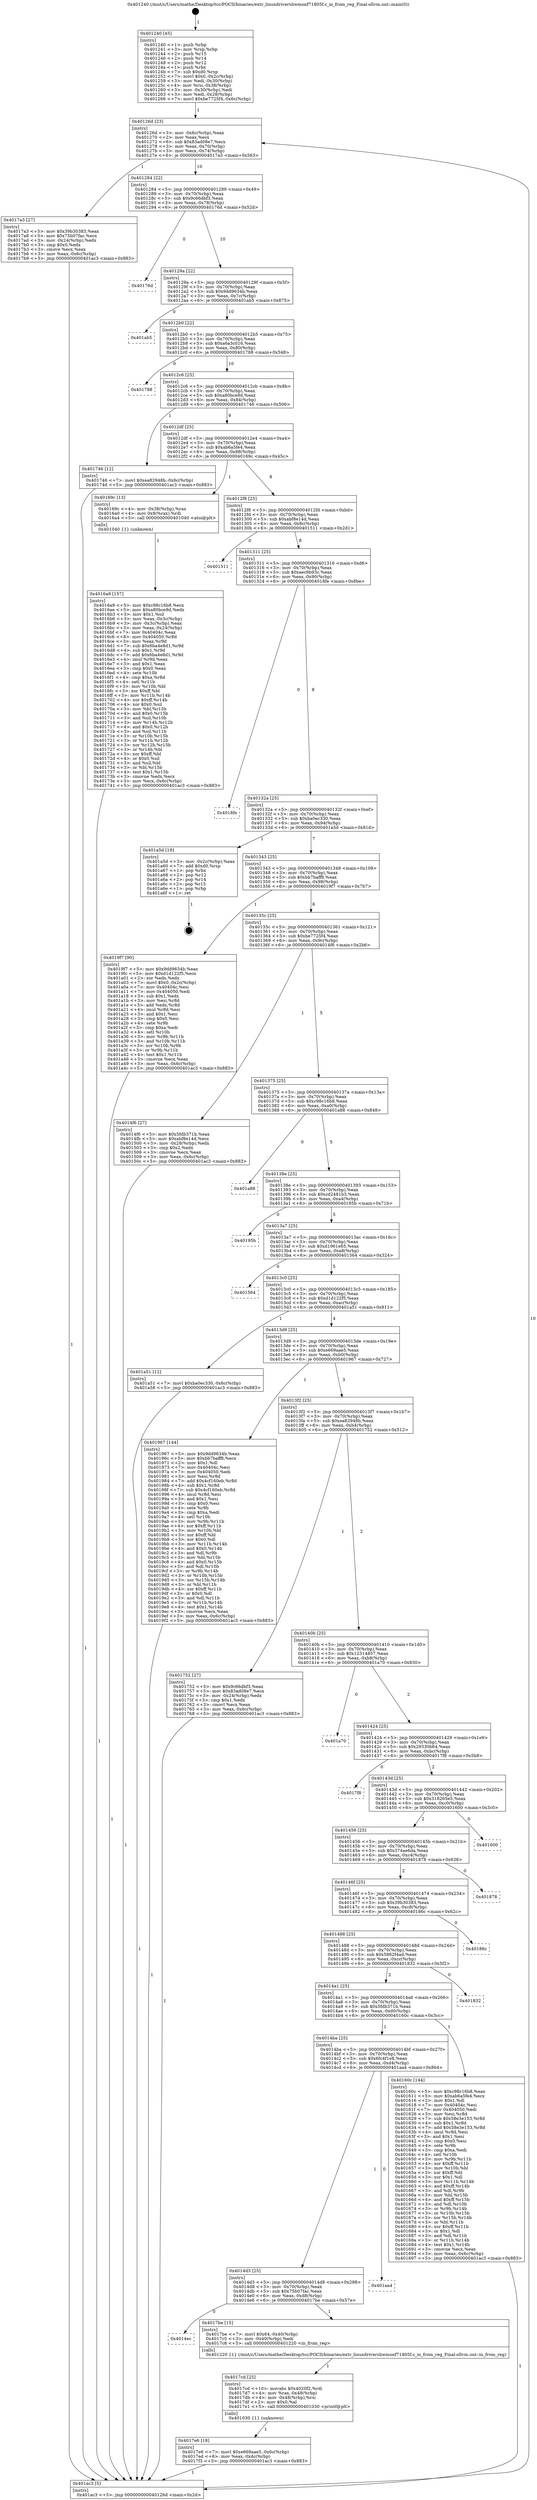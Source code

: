 digraph "0x401240" {
  label = "0x401240 (/mnt/c/Users/mathe/Desktop/tcc/POCII/binaries/extr_linuxdrivershwmonf71805f.c_in_from_reg_Final-ollvm.out::main(0))"
  labelloc = "t"
  node[shape=record]

  Entry [label="",width=0.3,height=0.3,shape=circle,fillcolor=black,style=filled]
  "0x40126d" [label="{
     0x40126d [23]\l
     | [instrs]\l
     &nbsp;&nbsp;0x40126d \<+3\>: mov -0x6c(%rbp),%eax\l
     &nbsp;&nbsp;0x401270 \<+2\>: mov %eax,%ecx\l
     &nbsp;&nbsp;0x401272 \<+6\>: sub $0x83ad08e7,%ecx\l
     &nbsp;&nbsp;0x401278 \<+3\>: mov %eax,-0x70(%rbp)\l
     &nbsp;&nbsp;0x40127b \<+3\>: mov %ecx,-0x74(%rbp)\l
     &nbsp;&nbsp;0x40127e \<+6\>: je 00000000004017a3 \<main+0x563\>\l
  }"]
  "0x4017a3" [label="{
     0x4017a3 [27]\l
     | [instrs]\l
     &nbsp;&nbsp;0x4017a3 \<+5\>: mov $0x39b30383,%eax\l
     &nbsp;&nbsp;0x4017a8 \<+5\>: mov $0x75b07fac,%ecx\l
     &nbsp;&nbsp;0x4017ad \<+3\>: mov -0x24(%rbp),%edx\l
     &nbsp;&nbsp;0x4017b0 \<+3\>: cmp $0x0,%edx\l
     &nbsp;&nbsp;0x4017b3 \<+3\>: cmove %ecx,%eax\l
     &nbsp;&nbsp;0x4017b6 \<+3\>: mov %eax,-0x6c(%rbp)\l
     &nbsp;&nbsp;0x4017b9 \<+5\>: jmp 0000000000401ac3 \<main+0x883\>\l
  }"]
  "0x401284" [label="{
     0x401284 [22]\l
     | [instrs]\l
     &nbsp;&nbsp;0x401284 \<+5\>: jmp 0000000000401289 \<main+0x49\>\l
     &nbsp;&nbsp;0x401289 \<+3\>: mov -0x70(%rbp),%eax\l
     &nbsp;&nbsp;0x40128c \<+5\>: sub $0x9c66dbf3,%eax\l
     &nbsp;&nbsp;0x401291 \<+3\>: mov %eax,-0x78(%rbp)\l
     &nbsp;&nbsp;0x401294 \<+6\>: je 000000000040176d \<main+0x52d\>\l
  }"]
  Exit [label="",width=0.3,height=0.3,shape=circle,fillcolor=black,style=filled,peripheries=2]
  "0x40176d" [label="{
     0x40176d\l
  }", style=dashed]
  "0x40129a" [label="{
     0x40129a [22]\l
     | [instrs]\l
     &nbsp;&nbsp;0x40129a \<+5\>: jmp 000000000040129f \<main+0x5f\>\l
     &nbsp;&nbsp;0x40129f \<+3\>: mov -0x70(%rbp),%eax\l
     &nbsp;&nbsp;0x4012a2 \<+5\>: sub $0x9dd9634b,%eax\l
     &nbsp;&nbsp;0x4012a7 \<+3\>: mov %eax,-0x7c(%rbp)\l
     &nbsp;&nbsp;0x4012aa \<+6\>: je 0000000000401ab5 \<main+0x875\>\l
  }"]
  "0x4017e6" [label="{
     0x4017e6 [18]\l
     | [instrs]\l
     &nbsp;&nbsp;0x4017e6 \<+7\>: movl $0xe669aae5,-0x6c(%rbp)\l
     &nbsp;&nbsp;0x4017ed \<+6\>: mov %eax,-0xdc(%rbp)\l
     &nbsp;&nbsp;0x4017f3 \<+5\>: jmp 0000000000401ac3 \<main+0x883\>\l
  }"]
  "0x401ab5" [label="{
     0x401ab5\l
  }", style=dashed]
  "0x4012b0" [label="{
     0x4012b0 [22]\l
     | [instrs]\l
     &nbsp;&nbsp;0x4012b0 \<+5\>: jmp 00000000004012b5 \<main+0x75\>\l
     &nbsp;&nbsp;0x4012b5 \<+3\>: mov -0x70(%rbp),%eax\l
     &nbsp;&nbsp;0x4012b8 \<+5\>: sub $0xa6a3c016,%eax\l
     &nbsp;&nbsp;0x4012bd \<+3\>: mov %eax,-0x80(%rbp)\l
     &nbsp;&nbsp;0x4012c0 \<+6\>: je 0000000000401788 \<main+0x548\>\l
  }"]
  "0x4017cd" [label="{
     0x4017cd [25]\l
     | [instrs]\l
     &nbsp;&nbsp;0x4017cd \<+10\>: movabs $0x4020f2,%rdi\l
     &nbsp;&nbsp;0x4017d7 \<+4\>: mov %rax,-0x48(%rbp)\l
     &nbsp;&nbsp;0x4017db \<+4\>: mov -0x48(%rbp),%rsi\l
     &nbsp;&nbsp;0x4017df \<+2\>: mov $0x0,%al\l
     &nbsp;&nbsp;0x4017e1 \<+5\>: call 0000000000401030 \<printf@plt\>\l
     | [calls]\l
     &nbsp;&nbsp;0x401030 \{1\} (unknown)\l
  }"]
  "0x401788" [label="{
     0x401788\l
  }", style=dashed]
  "0x4012c6" [label="{
     0x4012c6 [25]\l
     | [instrs]\l
     &nbsp;&nbsp;0x4012c6 \<+5\>: jmp 00000000004012cb \<main+0x8b\>\l
     &nbsp;&nbsp;0x4012cb \<+3\>: mov -0x70(%rbp),%eax\l
     &nbsp;&nbsp;0x4012ce \<+5\>: sub $0xa80bce9d,%eax\l
     &nbsp;&nbsp;0x4012d3 \<+6\>: mov %eax,-0x84(%rbp)\l
     &nbsp;&nbsp;0x4012d9 \<+6\>: je 0000000000401746 \<main+0x506\>\l
  }"]
  "0x4014ec" [label="{
     0x4014ec\l
  }", style=dashed]
  "0x401746" [label="{
     0x401746 [12]\l
     | [instrs]\l
     &nbsp;&nbsp;0x401746 \<+7\>: movl $0xea82948b,-0x6c(%rbp)\l
     &nbsp;&nbsp;0x40174d \<+5\>: jmp 0000000000401ac3 \<main+0x883\>\l
  }"]
  "0x4012df" [label="{
     0x4012df [25]\l
     | [instrs]\l
     &nbsp;&nbsp;0x4012df \<+5\>: jmp 00000000004012e4 \<main+0xa4\>\l
     &nbsp;&nbsp;0x4012e4 \<+3\>: mov -0x70(%rbp),%eax\l
     &nbsp;&nbsp;0x4012e7 \<+5\>: sub $0xab6a5fe4,%eax\l
     &nbsp;&nbsp;0x4012ec \<+6\>: mov %eax,-0x88(%rbp)\l
     &nbsp;&nbsp;0x4012f2 \<+6\>: je 000000000040169c \<main+0x45c\>\l
  }"]
  "0x4017be" [label="{
     0x4017be [15]\l
     | [instrs]\l
     &nbsp;&nbsp;0x4017be \<+7\>: movl $0x64,-0x40(%rbp)\l
     &nbsp;&nbsp;0x4017c5 \<+3\>: mov -0x40(%rbp),%edi\l
     &nbsp;&nbsp;0x4017c8 \<+5\>: call 0000000000401220 \<in_from_reg\>\l
     | [calls]\l
     &nbsp;&nbsp;0x401220 \{1\} (/mnt/c/Users/mathe/Desktop/tcc/POCII/binaries/extr_linuxdrivershwmonf71805f.c_in_from_reg_Final-ollvm.out::in_from_reg)\l
  }"]
  "0x40169c" [label="{
     0x40169c [13]\l
     | [instrs]\l
     &nbsp;&nbsp;0x40169c \<+4\>: mov -0x38(%rbp),%rax\l
     &nbsp;&nbsp;0x4016a0 \<+4\>: mov 0x8(%rax),%rdi\l
     &nbsp;&nbsp;0x4016a4 \<+5\>: call 0000000000401040 \<atoi@plt\>\l
     | [calls]\l
     &nbsp;&nbsp;0x401040 \{1\} (unknown)\l
  }"]
  "0x4012f8" [label="{
     0x4012f8 [25]\l
     | [instrs]\l
     &nbsp;&nbsp;0x4012f8 \<+5\>: jmp 00000000004012fd \<main+0xbd\>\l
     &nbsp;&nbsp;0x4012fd \<+3\>: mov -0x70(%rbp),%eax\l
     &nbsp;&nbsp;0x401300 \<+5\>: sub $0xabf8e14d,%eax\l
     &nbsp;&nbsp;0x401305 \<+6\>: mov %eax,-0x8c(%rbp)\l
     &nbsp;&nbsp;0x40130b \<+6\>: je 0000000000401511 \<main+0x2d1\>\l
  }"]
  "0x4014d3" [label="{
     0x4014d3 [25]\l
     | [instrs]\l
     &nbsp;&nbsp;0x4014d3 \<+5\>: jmp 00000000004014d8 \<main+0x298\>\l
     &nbsp;&nbsp;0x4014d8 \<+3\>: mov -0x70(%rbp),%eax\l
     &nbsp;&nbsp;0x4014db \<+5\>: sub $0x75b07fac,%eax\l
     &nbsp;&nbsp;0x4014e0 \<+6\>: mov %eax,-0xd8(%rbp)\l
     &nbsp;&nbsp;0x4014e6 \<+6\>: je 00000000004017be \<main+0x57e\>\l
  }"]
  "0x401511" [label="{
     0x401511\l
  }", style=dashed]
  "0x401311" [label="{
     0x401311 [25]\l
     | [instrs]\l
     &nbsp;&nbsp;0x401311 \<+5\>: jmp 0000000000401316 \<main+0xd6\>\l
     &nbsp;&nbsp;0x401316 \<+3\>: mov -0x70(%rbp),%eax\l
     &nbsp;&nbsp;0x401319 \<+5\>: sub $0xaec9b93c,%eax\l
     &nbsp;&nbsp;0x40131e \<+6\>: mov %eax,-0x90(%rbp)\l
     &nbsp;&nbsp;0x401324 \<+6\>: je 00000000004018fe \<main+0x6be\>\l
  }"]
  "0x401aa4" [label="{
     0x401aa4\l
  }", style=dashed]
  "0x4018fe" [label="{
     0x4018fe\l
  }", style=dashed]
  "0x40132a" [label="{
     0x40132a [25]\l
     | [instrs]\l
     &nbsp;&nbsp;0x40132a \<+5\>: jmp 000000000040132f \<main+0xef\>\l
     &nbsp;&nbsp;0x40132f \<+3\>: mov -0x70(%rbp),%eax\l
     &nbsp;&nbsp;0x401332 \<+5\>: sub $0xba0ec330,%eax\l
     &nbsp;&nbsp;0x401337 \<+6\>: mov %eax,-0x94(%rbp)\l
     &nbsp;&nbsp;0x40133d \<+6\>: je 0000000000401a5d \<main+0x81d\>\l
  }"]
  "0x4016a9" [label="{
     0x4016a9 [157]\l
     | [instrs]\l
     &nbsp;&nbsp;0x4016a9 \<+5\>: mov $0xc98c16b8,%ecx\l
     &nbsp;&nbsp;0x4016ae \<+5\>: mov $0xa80bce9d,%edx\l
     &nbsp;&nbsp;0x4016b3 \<+3\>: mov $0x1,%sil\l
     &nbsp;&nbsp;0x4016b6 \<+3\>: mov %eax,-0x3c(%rbp)\l
     &nbsp;&nbsp;0x4016b9 \<+3\>: mov -0x3c(%rbp),%eax\l
     &nbsp;&nbsp;0x4016bc \<+3\>: mov %eax,-0x24(%rbp)\l
     &nbsp;&nbsp;0x4016bf \<+7\>: mov 0x40404c,%eax\l
     &nbsp;&nbsp;0x4016c6 \<+8\>: mov 0x404050,%r8d\l
     &nbsp;&nbsp;0x4016ce \<+3\>: mov %eax,%r9d\l
     &nbsp;&nbsp;0x4016d1 \<+7\>: sub $0x6ba4e8d1,%r9d\l
     &nbsp;&nbsp;0x4016d8 \<+4\>: sub $0x1,%r9d\l
     &nbsp;&nbsp;0x4016dc \<+7\>: add $0x6ba4e8d1,%r9d\l
     &nbsp;&nbsp;0x4016e3 \<+4\>: imul %r9d,%eax\l
     &nbsp;&nbsp;0x4016e7 \<+3\>: and $0x1,%eax\l
     &nbsp;&nbsp;0x4016ea \<+3\>: cmp $0x0,%eax\l
     &nbsp;&nbsp;0x4016ed \<+4\>: sete %r10b\l
     &nbsp;&nbsp;0x4016f1 \<+4\>: cmp $0xa,%r8d\l
     &nbsp;&nbsp;0x4016f5 \<+4\>: setl %r11b\l
     &nbsp;&nbsp;0x4016f9 \<+3\>: mov %r10b,%bl\l
     &nbsp;&nbsp;0x4016fc \<+3\>: xor $0xff,%bl\l
     &nbsp;&nbsp;0x4016ff \<+3\>: mov %r11b,%r14b\l
     &nbsp;&nbsp;0x401702 \<+4\>: xor $0xff,%r14b\l
     &nbsp;&nbsp;0x401706 \<+4\>: xor $0x0,%sil\l
     &nbsp;&nbsp;0x40170a \<+3\>: mov %bl,%r15b\l
     &nbsp;&nbsp;0x40170d \<+4\>: and $0x0,%r15b\l
     &nbsp;&nbsp;0x401711 \<+3\>: and %sil,%r10b\l
     &nbsp;&nbsp;0x401714 \<+3\>: mov %r14b,%r12b\l
     &nbsp;&nbsp;0x401717 \<+4\>: and $0x0,%r12b\l
     &nbsp;&nbsp;0x40171b \<+3\>: and %sil,%r11b\l
     &nbsp;&nbsp;0x40171e \<+3\>: or %r10b,%r15b\l
     &nbsp;&nbsp;0x401721 \<+3\>: or %r11b,%r12b\l
     &nbsp;&nbsp;0x401724 \<+3\>: xor %r12b,%r15b\l
     &nbsp;&nbsp;0x401727 \<+3\>: or %r14b,%bl\l
     &nbsp;&nbsp;0x40172a \<+3\>: xor $0xff,%bl\l
     &nbsp;&nbsp;0x40172d \<+4\>: or $0x0,%sil\l
     &nbsp;&nbsp;0x401731 \<+3\>: and %sil,%bl\l
     &nbsp;&nbsp;0x401734 \<+3\>: or %bl,%r15b\l
     &nbsp;&nbsp;0x401737 \<+4\>: test $0x1,%r15b\l
     &nbsp;&nbsp;0x40173b \<+3\>: cmovne %edx,%ecx\l
     &nbsp;&nbsp;0x40173e \<+3\>: mov %ecx,-0x6c(%rbp)\l
     &nbsp;&nbsp;0x401741 \<+5\>: jmp 0000000000401ac3 \<main+0x883\>\l
  }"]
  "0x401a5d" [label="{
     0x401a5d [19]\l
     | [instrs]\l
     &nbsp;&nbsp;0x401a5d \<+3\>: mov -0x2c(%rbp),%eax\l
     &nbsp;&nbsp;0x401a60 \<+7\>: add $0xd0,%rsp\l
     &nbsp;&nbsp;0x401a67 \<+1\>: pop %rbx\l
     &nbsp;&nbsp;0x401a68 \<+2\>: pop %r12\l
     &nbsp;&nbsp;0x401a6a \<+2\>: pop %r14\l
     &nbsp;&nbsp;0x401a6c \<+2\>: pop %r15\l
     &nbsp;&nbsp;0x401a6e \<+1\>: pop %rbp\l
     &nbsp;&nbsp;0x401a6f \<+1\>: ret\l
  }"]
  "0x401343" [label="{
     0x401343 [25]\l
     | [instrs]\l
     &nbsp;&nbsp;0x401343 \<+5\>: jmp 0000000000401348 \<main+0x108\>\l
     &nbsp;&nbsp;0x401348 \<+3\>: mov -0x70(%rbp),%eax\l
     &nbsp;&nbsp;0x40134b \<+5\>: sub $0xbb7baff8,%eax\l
     &nbsp;&nbsp;0x401350 \<+6\>: mov %eax,-0x98(%rbp)\l
     &nbsp;&nbsp;0x401356 \<+6\>: je 00000000004019f7 \<main+0x7b7\>\l
  }"]
  "0x4014ba" [label="{
     0x4014ba [25]\l
     | [instrs]\l
     &nbsp;&nbsp;0x4014ba \<+5\>: jmp 00000000004014bf \<main+0x27f\>\l
     &nbsp;&nbsp;0x4014bf \<+3\>: mov -0x70(%rbp),%eax\l
     &nbsp;&nbsp;0x4014c2 \<+5\>: sub $0x6fc4f1e8,%eax\l
     &nbsp;&nbsp;0x4014c7 \<+6\>: mov %eax,-0xd4(%rbp)\l
     &nbsp;&nbsp;0x4014cd \<+6\>: je 0000000000401aa4 \<main+0x864\>\l
  }"]
  "0x4019f7" [label="{
     0x4019f7 [90]\l
     | [instrs]\l
     &nbsp;&nbsp;0x4019f7 \<+5\>: mov $0x9dd9634b,%eax\l
     &nbsp;&nbsp;0x4019fc \<+5\>: mov $0xd1d122f5,%ecx\l
     &nbsp;&nbsp;0x401a01 \<+2\>: xor %edx,%edx\l
     &nbsp;&nbsp;0x401a03 \<+7\>: movl $0x0,-0x2c(%rbp)\l
     &nbsp;&nbsp;0x401a0a \<+7\>: mov 0x40404c,%esi\l
     &nbsp;&nbsp;0x401a11 \<+7\>: mov 0x404050,%edi\l
     &nbsp;&nbsp;0x401a18 \<+3\>: sub $0x1,%edx\l
     &nbsp;&nbsp;0x401a1b \<+3\>: mov %esi,%r8d\l
     &nbsp;&nbsp;0x401a1e \<+3\>: add %edx,%r8d\l
     &nbsp;&nbsp;0x401a21 \<+4\>: imul %r8d,%esi\l
     &nbsp;&nbsp;0x401a25 \<+3\>: and $0x1,%esi\l
     &nbsp;&nbsp;0x401a28 \<+3\>: cmp $0x0,%esi\l
     &nbsp;&nbsp;0x401a2b \<+4\>: sete %r9b\l
     &nbsp;&nbsp;0x401a2f \<+3\>: cmp $0xa,%edi\l
     &nbsp;&nbsp;0x401a32 \<+4\>: setl %r10b\l
     &nbsp;&nbsp;0x401a36 \<+3\>: mov %r9b,%r11b\l
     &nbsp;&nbsp;0x401a39 \<+3\>: and %r10b,%r11b\l
     &nbsp;&nbsp;0x401a3c \<+3\>: xor %r10b,%r9b\l
     &nbsp;&nbsp;0x401a3f \<+3\>: or %r9b,%r11b\l
     &nbsp;&nbsp;0x401a42 \<+4\>: test $0x1,%r11b\l
     &nbsp;&nbsp;0x401a46 \<+3\>: cmovne %ecx,%eax\l
     &nbsp;&nbsp;0x401a49 \<+3\>: mov %eax,-0x6c(%rbp)\l
     &nbsp;&nbsp;0x401a4c \<+5\>: jmp 0000000000401ac3 \<main+0x883\>\l
  }"]
  "0x40135c" [label="{
     0x40135c [25]\l
     | [instrs]\l
     &nbsp;&nbsp;0x40135c \<+5\>: jmp 0000000000401361 \<main+0x121\>\l
     &nbsp;&nbsp;0x401361 \<+3\>: mov -0x70(%rbp),%eax\l
     &nbsp;&nbsp;0x401364 \<+5\>: sub $0xbe7725f4,%eax\l
     &nbsp;&nbsp;0x401369 \<+6\>: mov %eax,-0x9c(%rbp)\l
     &nbsp;&nbsp;0x40136f \<+6\>: je 00000000004014f6 \<main+0x2b6\>\l
  }"]
  "0x40160c" [label="{
     0x40160c [144]\l
     | [instrs]\l
     &nbsp;&nbsp;0x40160c \<+5\>: mov $0xc98c16b8,%eax\l
     &nbsp;&nbsp;0x401611 \<+5\>: mov $0xab6a5fe4,%ecx\l
     &nbsp;&nbsp;0x401616 \<+2\>: mov $0x1,%dl\l
     &nbsp;&nbsp;0x401618 \<+7\>: mov 0x40404c,%esi\l
     &nbsp;&nbsp;0x40161f \<+7\>: mov 0x404050,%edi\l
     &nbsp;&nbsp;0x401626 \<+3\>: mov %esi,%r8d\l
     &nbsp;&nbsp;0x401629 \<+7\>: sub $0x58e3e153,%r8d\l
     &nbsp;&nbsp;0x401630 \<+4\>: sub $0x1,%r8d\l
     &nbsp;&nbsp;0x401634 \<+7\>: add $0x58e3e153,%r8d\l
     &nbsp;&nbsp;0x40163b \<+4\>: imul %r8d,%esi\l
     &nbsp;&nbsp;0x40163f \<+3\>: and $0x1,%esi\l
     &nbsp;&nbsp;0x401642 \<+3\>: cmp $0x0,%esi\l
     &nbsp;&nbsp;0x401645 \<+4\>: sete %r9b\l
     &nbsp;&nbsp;0x401649 \<+3\>: cmp $0xa,%edi\l
     &nbsp;&nbsp;0x40164c \<+4\>: setl %r10b\l
     &nbsp;&nbsp;0x401650 \<+3\>: mov %r9b,%r11b\l
     &nbsp;&nbsp;0x401653 \<+4\>: xor $0xff,%r11b\l
     &nbsp;&nbsp;0x401657 \<+3\>: mov %r10b,%bl\l
     &nbsp;&nbsp;0x40165a \<+3\>: xor $0xff,%bl\l
     &nbsp;&nbsp;0x40165d \<+3\>: xor $0x1,%dl\l
     &nbsp;&nbsp;0x401660 \<+3\>: mov %r11b,%r14b\l
     &nbsp;&nbsp;0x401663 \<+4\>: and $0xff,%r14b\l
     &nbsp;&nbsp;0x401667 \<+3\>: and %dl,%r9b\l
     &nbsp;&nbsp;0x40166a \<+3\>: mov %bl,%r15b\l
     &nbsp;&nbsp;0x40166d \<+4\>: and $0xff,%r15b\l
     &nbsp;&nbsp;0x401671 \<+3\>: and %dl,%r10b\l
     &nbsp;&nbsp;0x401674 \<+3\>: or %r9b,%r14b\l
     &nbsp;&nbsp;0x401677 \<+3\>: or %r10b,%r15b\l
     &nbsp;&nbsp;0x40167a \<+3\>: xor %r15b,%r14b\l
     &nbsp;&nbsp;0x40167d \<+3\>: or %bl,%r11b\l
     &nbsp;&nbsp;0x401680 \<+4\>: xor $0xff,%r11b\l
     &nbsp;&nbsp;0x401684 \<+3\>: or $0x1,%dl\l
     &nbsp;&nbsp;0x401687 \<+3\>: and %dl,%r11b\l
     &nbsp;&nbsp;0x40168a \<+3\>: or %r11b,%r14b\l
     &nbsp;&nbsp;0x40168d \<+4\>: test $0x1,%r14b\l
     &nbsp;&nbsp;0x401691 \<+3\>: cmovne %ecx,%eax\l
     &nbsp;&nbsp;0x401694 \<+3\>: mov %eax,-0x6c(%rbp)\l
     &nbsp;&nbsp;0x401697 \<+5\>: jmp 0000000000401ac3 \<main+0x883\>\l
  }"]
  "0x4014f6" [label="{
     0x4014f6 [27]\l
     | [instrs]\l
     &nbsp;&nbsp;0x4014f6 \<+5\>: mov $0x5fdb371b,%eax\l
     &nbsp;&nbsp;0x4014fb \<+5\>: mov $0xabf8e14d,%ecx\l
     &nbsp;&nbsp;0x401500 \<+3\>: mov -0x28(%rbp),%edx\l
     &nbsp;&nbsp;0x401503 \<+3\>: cmp $0x2,%edx\l
     &nbsp;&nbsp;0x401506 \<+3\>: cmovne %ecx,%eax\l
     &nbsp;&nbsp;0x401509 \<+3\>: mov %eax,-0x6c(%rbp)\l
     &nbsp;&nbsp;0x40150c \<+5\>: jmp 0000000000401ac3 \<main+0x883\>\l
  }"]
  "0x401375" [label="{
     0x401375 [25]\l
     | [instrs]\l
     &nbsp;&nbsp;0x401375 \<+5\>: jmp 000000000040137a \<main+0x13a\>\l
     &nbsp;&nbsp;0x40137a \<+3\>: mov -0x70(%rbp),%eax\l
     &nbsp;&nbsp;0x40137d \<+5\>: sub $0xc98c16b8,%eax\l
     &nbsp;&nbsp;0x401382 \<+6\>: mov %eax,-0xa0(%rbp)\l
     &nbsp;&nbsp;0x401388 \<+6\>: je 0000000000401a88 \<main+0x848\>\l
  }"]
  "0x401ac3" [label="{
     0x401ac3 [5]\l
     | [instrs]\l
     &nbsp;&nbsp;0x401ac3 \<+5\>: jmp 000000000040126d \<main+0x2d\>\l
  }"]
  "0x401240" [label="{
     0x401240 [45]\l
     | [instrs]\l
     &nbsp;&nbsp;0x401240 \<+1\>: push %rbp\l
     &nbsp;&nbsp;0x401241 \<+3\>: mov %rsp,%rbp\l
     &nbsp;&nbsp;0x401244 \<+2\>: push %r15\l
     &nbsp;&nbsp;0x401246 \<+2\>: push %r14\l
     &nbsp;&nbsp;0x401248 \<+2\>: push %r12\l
     &nbsp;&nbsp;0x40124a \<+1\>: push %rbx\l
     &nbsp;&nbsp;0x40124b \<+7\>: sub $0xd0,%rsp\l
     &nbsp;&nbsp;0x401252 \<+7\>: movl $0x0,-0x2c(%rbp)\l
     &nbsp;&nbsp;0x401259 \<+3\>: mov %edi,-0x30(%rbp)\l
     &nbsp;&nbsp;0x40125c \<+4\>: mov %rsi,-0x38(%rbp)\l
     &nbsp;&nbsp;0x401260 \<+3\>: mov -0x30(%rbp),%edi\l
     &nbsp;&nbsp;0x401263 \<+3\>: mov %edi,-0x28(%rbp)\l
     &nbsp;&nbsp;0x401266 \<+7\>: movl $0xbe7725f4,-0x6c(%rbp)\l
  }"]
  "0x4014a1" [label="{
     0x4014a1 [25]\l
     | [instrs]\l
     &nbsp;&nbsp;0x4014a1 \<+5\>: jmp 00000000004014a6 \<main+0x266\>\l
     &nbsp;&nbsp;0x4014a6 \<+3\>: mov -0x70(%rbp),%eax\l
     &nbsp;&nbsp;0x4014a9 \<+5\>: sub $0x5fdb371b,%eax\l
     &nbsp;&nbsp;0x4014ae \<+6\>: mov %eax,-0xd0(%rbp)\l
     &nbsp;&nbsp;0x4014b4 \<+6\>: je 000000000040160c \<main+0x3cc\>\l
  }"]
  "0x401a88" [label="{
     0x401a88\l
  }", style=dashed]
  "0x40138e" [label="{
     0x40138e [25]\l
     | [instrs]\l
     &nbsp;&nbsp;0x40138e \<+5\>: jmp 0000000000401393 \<main+0x153\>\l
     &nbsp;&nbsp;0x401393 \<+3\>: mov -0x70(%rbp),%eax\l
     &nbsp;&nbsp;0x401396 \<+5\>: sub $0xcd2481b3,%eax\l
     &nbsp;&nbsp;0x40139b \<+6\>: mov %eax,-0xa4(%rbp)\l
     &nbsp;&nbsp;0x4013a1 \<+6\>: je 000000000040195b \<main+0x71b\>\l
  }"]
  "0x401832" [label="{
     0x401832\l
  }", style=dashed]
  "0x40195b" [label="{
     0x40195b\l
  }", style=dashed]
  "0x4013a7" [label="{
     0x4013a7 [25]\l
     | [instrs]\l
     &nbsp;&nbsp;0x4013a7 \<+5\>: jmp 00000000004013ac \<main+0x16c\>\l
     &nbsp;&nbsp;0x4013ac \<+3\>: mov -0x70(%rbp),%eax\l
     &nbsp;&nbsp;0x4013af \<+5\>: sub $0xd1961e65,%eax\l
     &nbsp;&nbsp;0x4013b4 \<+6\>: mov %eax,-0xa8(%rbp)\l
     &nbsp;&nbsp;0x4013ba \<+6\>: je 0000000000401564 \<main+0x324\>\l
  }"]
  "0x401488" [label="{
     0x401488 [25]\l
     | [instrs]\l
     &nbsp;&nbsp;0x401488 \<+5\>: jmp 000000000040148d \<main+0x24d\>\l
     &nbsp;&nbsp;0x40148d \<+3\>: mov -0x70(%rbp),%eax\l
     &nbsp;&nbsp;0x401490 \<+5\>: sub $0x5862f4ad,%eax\l
     &nbsp;&nbsp;0x401495 \<+6\>: mov %eax,-0xcc(%rbp)\l
     &nbsp;&nbsp;0x40149b \<+6\>: je 0000000000401832 \<main+0x5f2\>\l
  }"]
  "0x401564" [label="{
     0x401564\l
  }", style=dashed]
  "0x4013c0" [label="{
     0x4013c0 [25]\l
     | [instrs]\l
     &nbsp;&nbsp;0x4013c0 \<+5\>: jmp 00000000004013c5 \<main+0x185\>\l
     &nbsp;&nbsp;0x4013c5 \<+3\>: mov -0x70(%rbp),%eax\l
     &nbsp;&nbsp;0x4013c8 \<+5\>: sub $0xd1d122f5,%eax\l
     &nbsp;&nbsp;0x4013cd \<+6\>: mov %eax,-0xac(%rbp)\l
     &nbsp;&nbsp;0x4013d3 \<+6\>: je 0000000000401a51 \<main+0x811\>\l
  }"]
  "0x40186c" [label="{
     0x40186c\l
  }", style=dashed]
  "0x401a51" [label="{
     0x401a51 [12]\l
     | [instrs]\l
     &nbsp;&nbsp;0x401a51 \<+7\>: movl $0xba0ec330,-0x6c(%rbp)\l
     &nbsp;&nbsp;0x401a58 \<+5\>: jmp 0000000000401ac3 \<main+0x883\>\l
  }"]
  "0x4013d9" [label="{
     0x4013d9 [25]\l
     | [instrs]\l
     &nbsp;&nbsp;0x4013d9 \<+5\>: jmp 00000000004013de \<main+0x19e\>\l
     &nbsp;&nbsp;0x4013de \<+3\>: mov -0x70(%rbp),%eax\l
     &nbsp;&nbsp;0x4013e1 \<+5\>: sub $0xe669aae5,%eax\l
     &nbsp;&nbsp;0x4013e6 \<+6\>: mov %eax,-0xb0(%rbp)\l
     &nbsp;&nbsp;0x4013ec \<+6\>: je 0000000000401967 \<main+0x727\>\l
  }"]
  "0x40146f" [label="{
     0x40146f [25]\l
     | [instrs]\l
     &nbsp;&nbsp;0x40146f \<+5\>: jmp 0000000000401474 \<main+0x234\>\l
     &nbsp;&nbsp;0x401474 \<+3\>: mov -0x70(%rbp),%eax\l
     &nbsp;&nbsp;0x401477 \<+5\>: sub $0x39b30383,%eax\l
     &nbsp;&nbsp;0x40147c \<+6\>: mov %eax,-0xc8(%rbp)\l
     &nbsp;&nbsp;0x401482 \<+6\>: je 000000000040186c \<main+0x62c\>\l
  }"]
  "0x401967" [label="{
     0x401967 [144]\l
     | [instrs]\l
     &nbsp;&nbsp;0x401967 \<+5\>: mov $0x9dd9634b,%eax\l
     &nbsp;&nbsp;0x40196c \<+5\>: mov $0xbb7baff8,%ecx\l
     &nbsp;&nbsp;0x401971 \<+2\>: mov $0x1,%dl\l
     &nbsp;&nbsp;0x401973 \<+7\>: mov 0x40404c,%esi\l
     &nbsp;&nbsp;0x40197a \<+7\>: mov 0x404050,%edi\l
     &nbsp;&nbsp;0x401981 \<+3\>: mov %esi,%r8d\l
     &nbsp;&nbsp;0x401984 \<+7\>: add $0x4cf160eb,%r8d\l
     &nbsp;&nbsp;0x40198b \<+4\>: sub $0x1,%r8d\l
     &nbsp;&nbsp;0x40198f \<+7\>: sub $0x4cf160eb,%r8d\l
     &nbsp;&nbsp;0x401996 \<+4\>: imul %r8d,%esi\l
     &nbsp;&nbsp;0x40199a \<+3\>: and $0x1,%esi\l
     &nbsp;&nbsp;0x40199d \<+3\>: cmp $0x0,%esi\l
     &nbsp;&nbsp;0x4019a0 \<+4\>: sete %r9b\l
     &nbsp;&nbsp;0x4019a4 \<+3\>: cmp $0xa,%edi\l
     &nbsp;&nbsp;0x4019a7 \<+4\>: setl %r10b\l
     &nbsp;&nbsp;0x4019ab \<+3\>: mov %r9b,%r11b\l
     &nbsp;&nbsp;0x4019ae \<+4\>: xor $0xff,%r11b\l
     &nbsp;&nbsp;0x4019b2 \<+3\>: mov %r10b,%bl\l
     &nbsp;&nbsp;0x4019b5 \<+3\>: xor $0xff,%bl\l
     &nbsp;&nbsp;0x4019b8 \<+3\>: xor $0x0,%dl\l
     &nbsp;&nbsp;0x4019bb \<+3\>: mov %r11b,%r14b\l
     &nbsp;&nbsp;0x4019be \<+4\>: and $0x0,%r14b\l
     &nbsp;&nbsp;0x4019c2 \<+3\>: and %dl,%r9b\l
     &nbsp;&nbsp;0x4019c5 \<+3\>: mov %bl,%r15b\l
     &nbsp;&nbsp;0x4019c8 \<+4\>: and $0x0,%r15b\l
     &nbsp;&nbsp;0x4019cc \<+3\>: and %dl,%r10b\l
     &nbsp;&nbsp;0x4019cf \<+3\>: or %r9b,%r14b\l
     &nbsp;&nbsp;0x4019d2 \<+3\>: or %r10b,%r15b\l
     &nbsp;&nbsp;0x4019d5 \<+3\>: xor %r15b,%r14b\l
     &nbsp;&nbsp;0x4019d8 \<+3\>: or %bl,%r11b\l
     &nbsp;&nbsp;0x4019db \<+4\>: xor $0xff,%r11b\l
     &nbsp;&nbsp;0x4019df \<+3\>: or $0x0,%dl\l
     &nbsp;&nbsp;0x4019e2 \<+3\>: and %dl,%r11b\l
     &nbsp;&nbsp;0x4019e5 \<+3\>: or %r11b,%r14b\l
     &nbsp;&nbsp;0x4019e8 \<+4\>: test $0x1,%r14b\l
     &nbsp;&nbsp;0x4019ec \<+3\>: cmovne %ecx,%eax\l
     &nbsp;&nbsp;0x4019ef \<+3\>: mov %eax,-0x6c(%rbp)\l
     &nbsp;&nbsp;0x4019f2 \<+5\>: jmp 0000000000401ac3 \<main+0x883\>\l
  }"]
  "0x4013f2" [label="{
     0x4013f2 [25]\l
     | [instrs]\l
     &nbsp;&nbsp;0x4013f2 \<+5\>: jmp 00000000004013f7 \<main+0x1b7\>\l
     &nbsp;&nbsp;0x4013f7 \<+3\>: mov -0x70(%rbp),%eax\l
     &nbsp;&nbsp;0x4013fa \<+5\>: sub $0xea82948b,%eax\l
     &nbsp;&nbsp;0x4013ff \<+6\>: mov %eax,-0xb4(%rbp)\l
     &nbsp;&nbsp;0x401405 \<+6\>: je 0000000000401752 \<main+0x512\>\l
  }"]
  "0x401878" [label="{
     0x401878\l
  }", style=dashed]
  "0x401752" [label="{
     0x401752 [27]\l
     | [instrs]\l
     &nbsp;&nbsp;0x401752 \<+5\>: mov $0x9c66dbf3,%eax\l
     &nbsp;&nbsp;0x401757 \<+5\>: mov $0x83ad08e7,%ecx\l
     &nbsp;&nbsp;0x40175c \<+3\>: mov -0x24(%rbp),%edx\l
     &nbsp;&nbsp;0x40175f \<+3\>: cmp $0x1,%edx\l
     &nbsp;&nbsp;0x401762 \<+3\>: cmovl %ecx,%eax\l
     &nbsp;&nbsp;0x401765 \<+3\>: mov %eax,-0x6c(%rbp)\l
     &nbsp;&nbsp;0x401768 \<+5\>: jmp 0000000000401ac3 \<main+0x883\>\l
  }"]
  "0x40140b" [label="{
     0x40140b [25]\l
     | [instrs]\l
     &nbsp;&nbsp;0x40140b \<+5\>: jmp 0000000000401410 \<main+0x1d0\>\l
     &nbsp;&nbsp;0x401410 \<+3\>: mov -0x70(%rbp),%eax\l
     &nbsp;&nbsp;0x401413 \<+5\>: sub $0x12314857,%eax\l
     &nbsp;&nbsp;0x401418 \<+6\>: mov %eax,-0xb8(%rbp)\l
     &nbsp;&nbsp;0x40141e \<+6\>: je 0000000000401a70 \<main+0x830\>\l
  }"]
  "0x401456" [label="{
     0x401456 [25]\l
     | [instrs]\l
     &nbsp;&nbsp;0x401456 \<+5\>: jmp 000000000040145b \<main+0x21b\>\l
     &nbsp;&nbsp;0x40145b \<+3\>: mov -0x70(%rbp),%eax\l
     &nbsp;&nbsp;0x40145e \<+5\>: sub $0x374ae6da,%eax\l
     &nbsp;&nbsp;0x401463 \<+6\>: mov %eax,-0xc4(%rbp)\l
     &nbsp;&nbsp;0x401469 \<+6\>: je 0000000000401878 \<main+0x638\>\l
  }"]
  "0x401a70" [label="{
     0x401a70\l
  }", style=dashed]
  "0x401424" [label="{
     0x401424 [25]\l
     | [instrs]\l
     &nbsp;&nbsp;0x401424 \<+5\>: jmp 0000000000401429 \<main+0x1e9\>\l
     &nbsp;&nbsp;0x401429 \<+3\>: mov -0x70(%rbp),%eax\l
     &nbsp;&nbsp;0x40142c \<+5\>: sub $0x29330b64,%eax\l
     &nbsp;&nbsp;0x401431 \<+6\>: mov %eax,-0xbc(%rbp)\l
     &nbsp;&nbsp;0x401437 \<+6\>: je 00000000004017f8 \<main+0x5b8\>\l
  }"]
  "0x401600" [label="{
     0x401600\l
  }", style=dashed]
  "0x4017f8" [label="{
     0x4017f8\l
  }", style=dashed]
  "0x40143d" [label="{
     0x40143d [25]\l
     | [instrs]\l
     &nbsp;&nbsp;0x40143d \<+5\>: jmp 0000000000401442 \<main+0x202\>\l
     &nbsp;&nbsp;0x401442 \<+3\>: mov -0x70(%rbp),%eax\l
     &nbsp;&nbsp;0x401445 \<+5\>: sub $0x318265e5,%eax\l
     &nbsp;&nbsp;0x40144a \<+6\>: mov %eax,-0xc0(%rbp)\l
     &nbsp;&nbsp;0x401450 \<+6\>: je 0000000000401600 \<main+0x3c0\>\l
  }"]
  Entry -> "0x401240" [label=" 1"]
  "0x40126d" -> "0x4017a3" [label=" 1"]
  "0x40126d" -> "0x401284" [label=" 10"]
  "0x401a5d" -> Exit [label=" 1"]
  "0x401284" -> "0x40176d" [label=" 0"]
  "0x401284" -> "0x40129a" [label=" 10"]
  "0x401a51" -> "0x401ac3" [label=" 1"]
  "0x40129a" -> "0x401ab5" [label=" 0"]
  "0x40129a" -> "0x4012b0" [label=" 10"]
  "0x4019f7" -> "0x401ac3" [label=" 1"]
  "0x4012b0" -> "0x401788" [label=" 0"]
  "0x4012b0" -> "0x4012c6" [label=" 10"]
  "0x401967" -> "0x401ac3" [label=" 1"]
  "0x4012c6" -> "0x401746" [label=" 1"]
  "0x4012c6" -> "0x4012df" [label=" 9"]
  "0x4017e6" -> "0x401ac3" [label=" 1"]
  "0x4012df" -> "0x40169c" [label=" 1"]
  "0x4012df" -> "0x4012f8" [label=" 8"]
  "0x4017cd" -> "0x4017e6" [label=" 1"]
  "0x4012f8" -> "0x401511" [label=" 0"]
  "0x4012f8" -> "0x401311" [label=" 8"]
  "0x4014d3" -> "0x4014ec" [label=" 0"]
  "0x401311" -> "0x4018fe" [label=" 0"]
  "0x401311" -> "0x40132a" [label=" 8"]
  "0x4014d3" -> "0x4017be" [label=" 1"]
  "0x40132a" -> "0x401a5d" [label=" 1"]
  "0x40132a" -> "0x401343" [label=" 7"]
  "0x4014ba" -> "0x4014d3" [label=" 1"]
  "0x401343" -> "0x4019f7" [label=" 1"]
  "0x401343" -> "0x40135c" [label=" 6"]
  "0x4014ba" -> "0x401aa4" [label=" 0"]
  "0x40135c" -> "0x4014f6" [label=" 1"]
  "0x40135c" -> "0x401375" [label=" 5"]
  "0x4014f6" -> "0x401ac3" [label=" 1"]
  "0x401240" -> "0x40126d" [label=" 1"]
  "0x401ac3" -> "0x40126d" [label=" 10"]
  "0x4017be" -> "0x4017cd" [label=" 1"]
  "0x401375" -> "0x401a88" [label=" 0"]
  "0x401375" -> "0x40138e" [label=" 5"]
  "0x401752" -> "0x401ac3" [label=" 1"]
  "0x40138e" -> "0x40195b" [label=" 0"]
  "0x40138e" -> "0x4013a7" [label=" 5"]
  "0x401746" -> "0x401ac3" [label=" 1"]
  "0x4013a7" -> "0x401564" [label=" 0"]
  "0x4013a7" -> "0x4013c0" [label=" 5"]
  "0x40169c" -> "0x4016a9" [label=" 1"]
  "0x4013c0" -> "0x401a51" [label=" 1"]
  "0x4013c0" -> "0x4013d9" [label=" 4"]
  "0x40160c" -> "0x401ac3" [label=" 1"]
  "0x4013d9" -> "0x401967" [label=" 1"]
  "0x4013d9" -> "0x4013f2" [label=" 3"]
  "0x4014a1" -> "0x40160c" [label=" 1"]
  "0x4013f2" -> "0x401752" [label=" 1"]
  "0x4013f2" -> "0x40140b" [label=" 2"]
  "0x4017a3" -> "0x401ac3" [label=" 1"]
  "0x40140b" -> "0x401a70" [label=" 0"]
  "0x40140b" -> "0x401424" [label=" 2"]
  "0x401488" -> "0x401832" [label=" 0"]
  "0x401424" -> "0x4017f8" [label=" 0"]
  "0x401424" -> "0x40143d" [label=" 2"]
  "0x4016a9" -> "0x401ac3" [label=" 1"]
  "0x40143d" -> "0x401600" [label=" 0"]
  "0x40143d" -> "0x401456" [label=" 2"]
  "0x401488" -> "0x4014a1" [label=" 2"]
  "0x401456" -> "0x401878" [label=" 0"]
  "0x401456" -> "0x40146f" [label=" 2"]
  "0x4014a1" -> "0x4014ba" [label=" 1"]
  "0x40146f" -> "0x40186c" [label=" 0"]
  "0x40146f" -> "0x401488" [label=" 2"]
}
